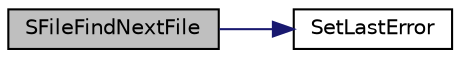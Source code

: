 digraph G
{
  edge [fontname="Helvetica",fontsize="10",labelfontname="Helvetica",labelfontsize="10"];
  node [fontname="Helvetica",fontsize="10",shape=record];
  rankdir="LR";
  Node1 [label="SFileFindNextFile",height=0.2,width=0.4,color="black", fillcolor="grey75", style="filled" fontcolor="black"];
  Node1 -> Node2 [color="midnightblue",fontsize="10",style="solid",fontname="Helvetica"];
  Node2 [label="SetLastError",height=0.2,width=0.4,color="black", fillcolor="white", style="filled",URL="$_file_stream_8cpp.html#ae12246cf2f9f9aa8e3a6367bd9fa2aed"];
}
